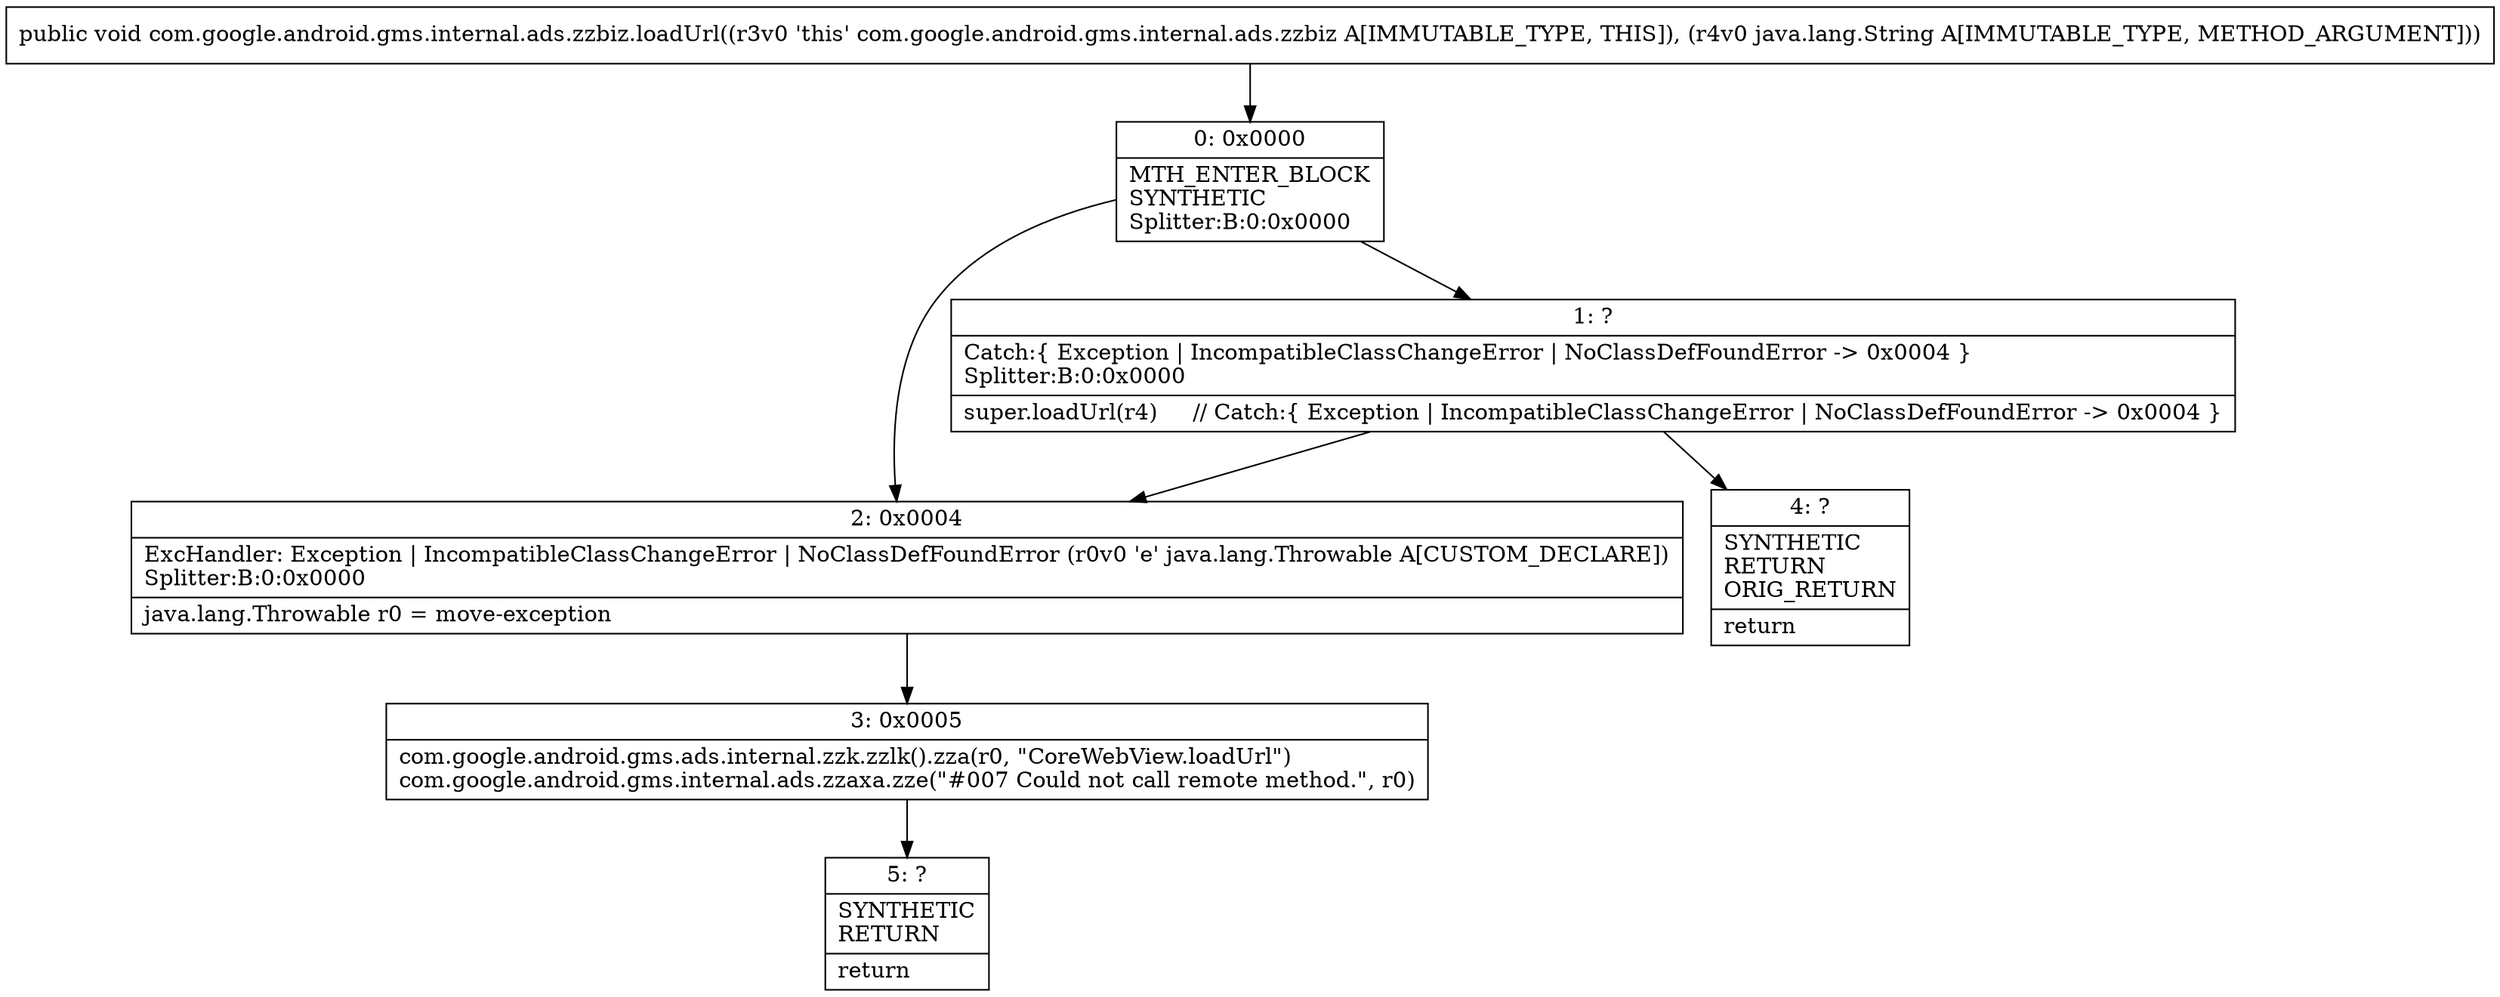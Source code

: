 digraph "CFG forcom.google.android.gms.internal.ads.zzbiz.loadUrl(Ljava\/lang\/String;)V" {
Node_0 [shape=record,label="{0\:\ 0x0000|MTH_ENTER_BLOCK\lSYNTHETIC\lSplitter:B:0:0x0000\l}"];
Node_1 [shape=record,label="{1\:\ ?|Catch:\{ Exception \| IncompatibleClassChangeError \| NoClassDefFoundError \-\> 0x0004 \}\lSplitter:B:0:0x0000\l|super.loadUrl(r4)     \/\/ Catch:\{ Exception \| IncompatibleClassChangeError \| NoClassDefFoundError \-\> 0x0004 \}\l}"];
Node_2 [shape=record,label="{2\:\ 0x0004|ExcHandler: Exception \| IncompatibleClassChangeError \| NoClassDefFoundError (r0v0 'e' java.lang.Throwable A[CUSTOM_DECLARE])\lSplitter:B:0:0x0000\l|java.lang.Throwable r0 = move\-exception\l}"];
Node_3 [shape=record,label="{3\:\ 0x0005|com.google.android.gms.ads.internal.zzk.zzlk().zza(r0, \"CoreWebView.loadUrl\")\lcom.google.android.gms.internal.ads.zzaxa.zze(\"#007 Could not call remote method.\", r0)\l}"];
Node_4 [shape=record,label="{4\:\ ?|SYNTHETIC\lRETURN\lORIG_RETURN\l|return\l}"];
Node_5 [shape=record,label="{5\:\ ?|SYNTHETIC\lRETURN\l|return\l}"];
MethodNode[shape=record,label="{public void com.google.android.gms.internal.ads.zzbiz.loadUrl((r3v0 'this' com.google.android.gms.internal.ads.zzbiz A[IMMUTABLE_TYPE, THIS]), (r4v0 java.lang.String A[IMMUTABLE_TYPE, METHOD_ARGUMENT])) }"];
MethodNode -> Node_0;
Node_0 -> Node_1;
Node_0 -> Node_2;
Node_1 -> Node_2;
Node_1 -> Node_4;
Node_2 -> Node_3;
Node_3 -> Node_5;
}

